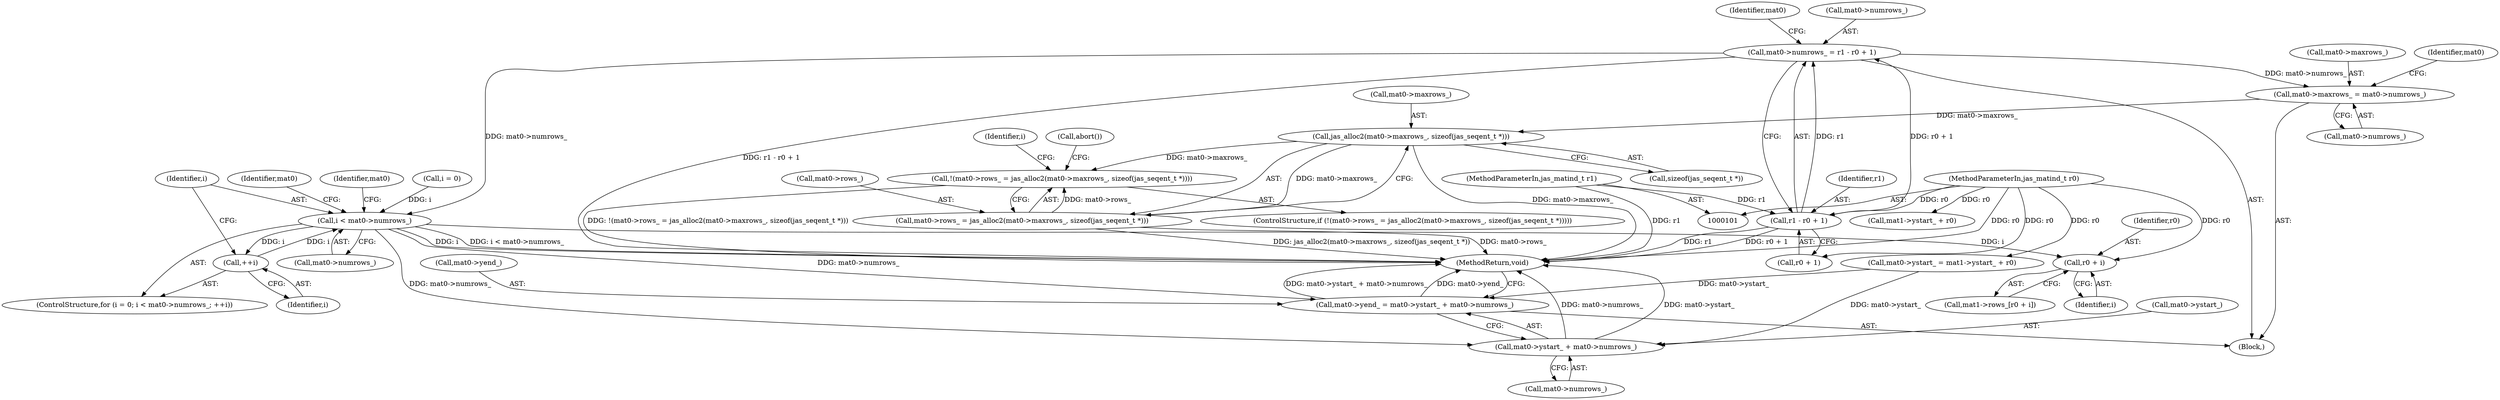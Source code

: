 digraph "0_jasper_d42b2388f7f8e0332c846675133acea151fc557a_17@integer" {
"1000156" [label="(Call,mat0->numrows_ = r1 - r0 + 1)"];
"1000160" [label="(Call,r1 - r0 + 1)"];
"1000106" [label="(MethodParameterIn,jas_matind_t r1)"];
"1000104" [label="(MethodParameterIn,jas_matind_t r0)"];
"1000174" [label="(Call,mat0->maxrows_ = mat0->numrows_)"];
"1000187" [label="(Call,jas_alloc2(mat0->maxrows_, sizeof(jas_seqent_t *)))"];
"1000182" [label="(Call,!(mat0->rows_ = jas_alloc2(mat0->maxrows_, sizeof(jas_seqent_t *))))"];
"1000183" [label="(Call,mat0->rows_ = jas_alloc2(mat0->maxrows_, sizeof(jas_seqent_t *)))"];
"1000199" [label="(Call,i < mat0->numrows_)"];
"1000204" [label="(Call,++i)"];
"1000218" [label="(Call,r0 + i)"];
"1000251" [label="(Call,mat0->yend_ = mat0->ystart_ + mat0->numrows_)"];
"1000255" [label="(Call,mat0->ystart_ + mat0->numrows_)"];
"1000167" [label="(Identifier,mat0)"];
"1000183" [label="(Call,mat0->rows_ = jas_alloc2(mat0->maxrows_, sizeof(jas_seqent_t *)))"];
"1000256" [label="(Call,mat0->ystart_)"];
"1000104" [label="(MethodParameterIn,jas_matind_t r0)"];
"1000219" [label="(Identifier,r0)"];
"1000175" [label="(Call,mat0->maxrows_)"];
"1000201" [label="(Call,mat0->numrows_)"];
"1000191" [label="(Call,sizeof(jas_seqent_t *))"];
"1000251" [label="(Call,mat0->yend_ = mat0->ystart_ + mat0->numrows_)"];
"1000210" [label="(Identifier,mat0)"];
"1000156" [label="(Call,mat0->numrows_ = r1 - r0 + 1)"];
"1000174" [label="(Call,mat0->maxrows_ = mat0->numrows_)"];
"1000106" [label="(MethodParameterIn,jas_matind_t r1)"];
"1000262" [label="(MethodReturn,void)"];
"1000194" [label="(Call,abort())"];
"1000162" [label="(Call,r0 + 1)"];
"1000224" [label="(Identifier,mat0)"];
"1000231" [label="(Call,mat0->ystart_ = mat1->ystart_ + r0)"];
"1000255" [label="(Call,mat0->ystart_ + mat0->numrows_)"];
"1000220" [label="(Identifier,i)"];
"1000160" [label="(Call,r1 - r0 + 1)"];
"1000195" [label="(ControlStructure,for (i = 0; i < mat0->numrows_; ++i))"];
"1000181" [label="(ControlStructure,if (!(mat0->rows_ = jas_alloc2(mat0->maxrows_, sizeof(jas_seqent_t *)))))"];
"1000188" [label="(Call,mat0->maxrows_)"];
"1000259" [label="(Call,mat0->numrows_)"];
"1000187" [label="(Call,jas_alloc2(mat0->maxrows_, sizeof(jas_seqent_t *)))"];
"1000196" [label="(Call,i = 0)"];
"1000185" [label="(Identifier,mat0)"];
"1000200" [label="(Identifier,i)"];
"1000157" [label="(Call,mat0->numrows_)"];
"1000218" [label="(Call,r0 + i)"];
"1000178" [label="(Call,mat0->numrows_)"];
"1000252" [label="(Call,mat0->yend_)"];
"1000205" [label="(Identifier,i)"];
"1000108" [label="(Block,)"];
"1000161" [label="(Identifier,r1)"];
"1000199" [label="(Call,i < mat0->numrows_)"];
"1000197" [label="(Identifier,i)"];
"1000204" [label="(Call,++i)"];
"1000182" [label="(Call,!(mat0->rows_ = jas_alloc2(mat0->maxrows_, sizeof(jas_seqent_t *))))"];
"1000214" [label="(Call,mat1->rows_[r0 + i])"];
"1000235" [label="(Call,mat1->ystart_ + r0)"];
"1000184" [label="(Call,mat0->rows_)"];
"1000156" -> "1000108"  [label="AST: "];
"1000156" -> "1000160"  [label="CFG: "];
"1000157" -> "1000156"  [label="AST: "];
"1000160" -> "1000156"  [label="AST: "];
"1000167" -> "1000156"  [label="CFG: "];
"1000156" -> "1000262"  [label="DDG: r1 - r0 + 1"];
"1000160" -> "1000156"  [label="DDG: r1"];
"1000160" -> "1000156"  [label="DDG: r0 + 1"];
"1000156" -> "1000174"  [label="DDG: mat0->numrows_"];
"1000156" -> "1000199"  [label="DDG: mat0->numrows_"];
"1000160" -> "1000162"  [label="CFG: "];
"1000161" -> "1000160"  [label="AST: "];
"1000162" -> "1000160"  [label="AST: "];
"1000160" -> "1000262"  [label="DDG: r0 + 1"];
"1000160" -> "1000262"  [label="DDG: r1"];
"1000106" -> "1000160"  [label="DDG: r1"];
"1000104" -> "1000160"  [label="DDG: r0"];
"1000106" -> "1000101"  [label="AST: "];
"1000106" -> "1000262"  [label="DDG: r1"];
"1000104" -> "1000101"  [label="AST: "];
"1000104" -> "1000262"  [label="DDG: r0"];
"1000104" -> "1000162"  [label="DDG: r0"];
"1000104" -> "1000218"  [label="DDG: r0"];
"1000104" -> "1000231"  [label="DDG: r0"];
"1000104" -> "1000235"  [label="DDG: r0"];
"1000174" -> "1000108"  [label="AST: "];
"1000174" -> "1000178"  [label="CFG: "];
"1000175" -> "1000174"  [label="AST: "];
"1000178" -> "1000174"  [label="AST: "];
"1000185" -> "1000174"  [label="CFG: "];
"1000174" -> "1000187"  [label="DDG: mat0->maxrows_"];
"1000187" -> "1000183"  [label="AST: "];
"1000187" -> "1000191"  [label="CFG: "];
"1000188" -> "1000187"  [label="AST: "];
"1000191" -> "1000187"  [label="AST: "];
"1000183" -> "1000187"  [label="CFG: "];
"1000187" -> "1000262"  [label="DDG: mat0->maxrows_"];
"1000187" -> "1000182"  [label="DDG: mat0->maxrows_"];
"1000187" -> "1000183"  [label="DDG: mat0->maxrows_"];
"1000182" -> "1000181"  [label="AST: "];
"1000182" -> "1000183"  [label="CFG: "];
"1000183" -> "1000182"  [label="AST: "];
"1000194" -> "1000182"  [label="CFG: "];
"1000197" -> "1000182"  [label="CFG: "];
"1000182" -> "1000262"  [label="DDG: !(mat0->rows_ = jas_alloc2(mat0->maxrows_, sizeof(jas_seqent_t *)))"];
"1000183" -> "1000182"  [label="DDG: mat0->rows_"];
"1000184" -> "1000183"  [label="AST: "];
"1000183" -> "1000262"  [label="DDG: jas_alloc2(mat0->maxrows_, sizeof(jas_seqent_t *))"];
"1000183" -> "1000262"  [label="DDG: mat0->rows_"];
"1000199" -> "1000195"  [label="AST: "];
"1000199" -> "1000201"  [label="CFG: "];
"1000200" -> "1000199"  [label="AST: "];
"1000201" -> "1000199"  [label="AST: "];
"1000210" -> "1000199"  [label="CFG: "];
"1000224" -> "1000199"  [label="CFG: "];
"1000199" -> "1000262"  [label="DDG: i"];
"1000199" -> "1000262"  [label="DDG: i < mat0->numrows_"];
"1000196" -> "1000199"  [label="DDG: i"];
"1000204" -> "1000199"  [label="DDG: i"];
"1000199" -> "1000204"  [label="DDG: i"];
"1000199" -> "1000218"  [label="DDG: i"];
"1000199" -> "1000251"  [label="DDG: mat0->numrows_"];
"1000199" -> "1000255"  [label="DDG: mat0->numrows_"];
"1000204" -> "1000195"  [label="AST: "];
"1000204" -> "1000205"  [label="CFG: "];
"1000205" -> "1000204"  [label="AST: "];
"1000200" -> "1000204"  [label="CFG: "];
"1000218" -> "1000214"  [label="AST: "];
"1000218" -> "1000220"  [label="CFG: "];
"1000219" -> "1000218"  [label="AST: "];
"1000220" -> "1000218"  [label="AST: "];
"1000214" -> "1000218"  [label="CFG: "];
"1000251" -> "1000108"  [label="AST: "];
"1000251" -> "1000255"  [label="CFG: "];
"1000252" -> "1000251"  [label="AST: "];
"1000255" -> "1000251"  [label="AST: "];
"1000262" -> "1000251"  [label="CFG: "];
"1000251" -> "1000262"  [label="DDG: mat0->ystart_ + mat0->numrows_"];
"1000251" -> "1000262"  [label="DDG: mat0->yend_"];
"1000231" -> "1000251"  [label="DDG: mat0->ystart_"];
"1000255" -> "1000259"  [label="CFG: "];
"1000256" -> "1000255"  [label="AST: "];
"1000259" -> "1000255"  [label="AST: "];
"1000255" -> "1000262"  [label="DDG: mat0->numrows_"];
"1000255" -> "1000262"  [label="DDG: mat0->ystart_"];
"1000231" -> "1000255"  [label="DDG: mat0->ystart_"];
}
